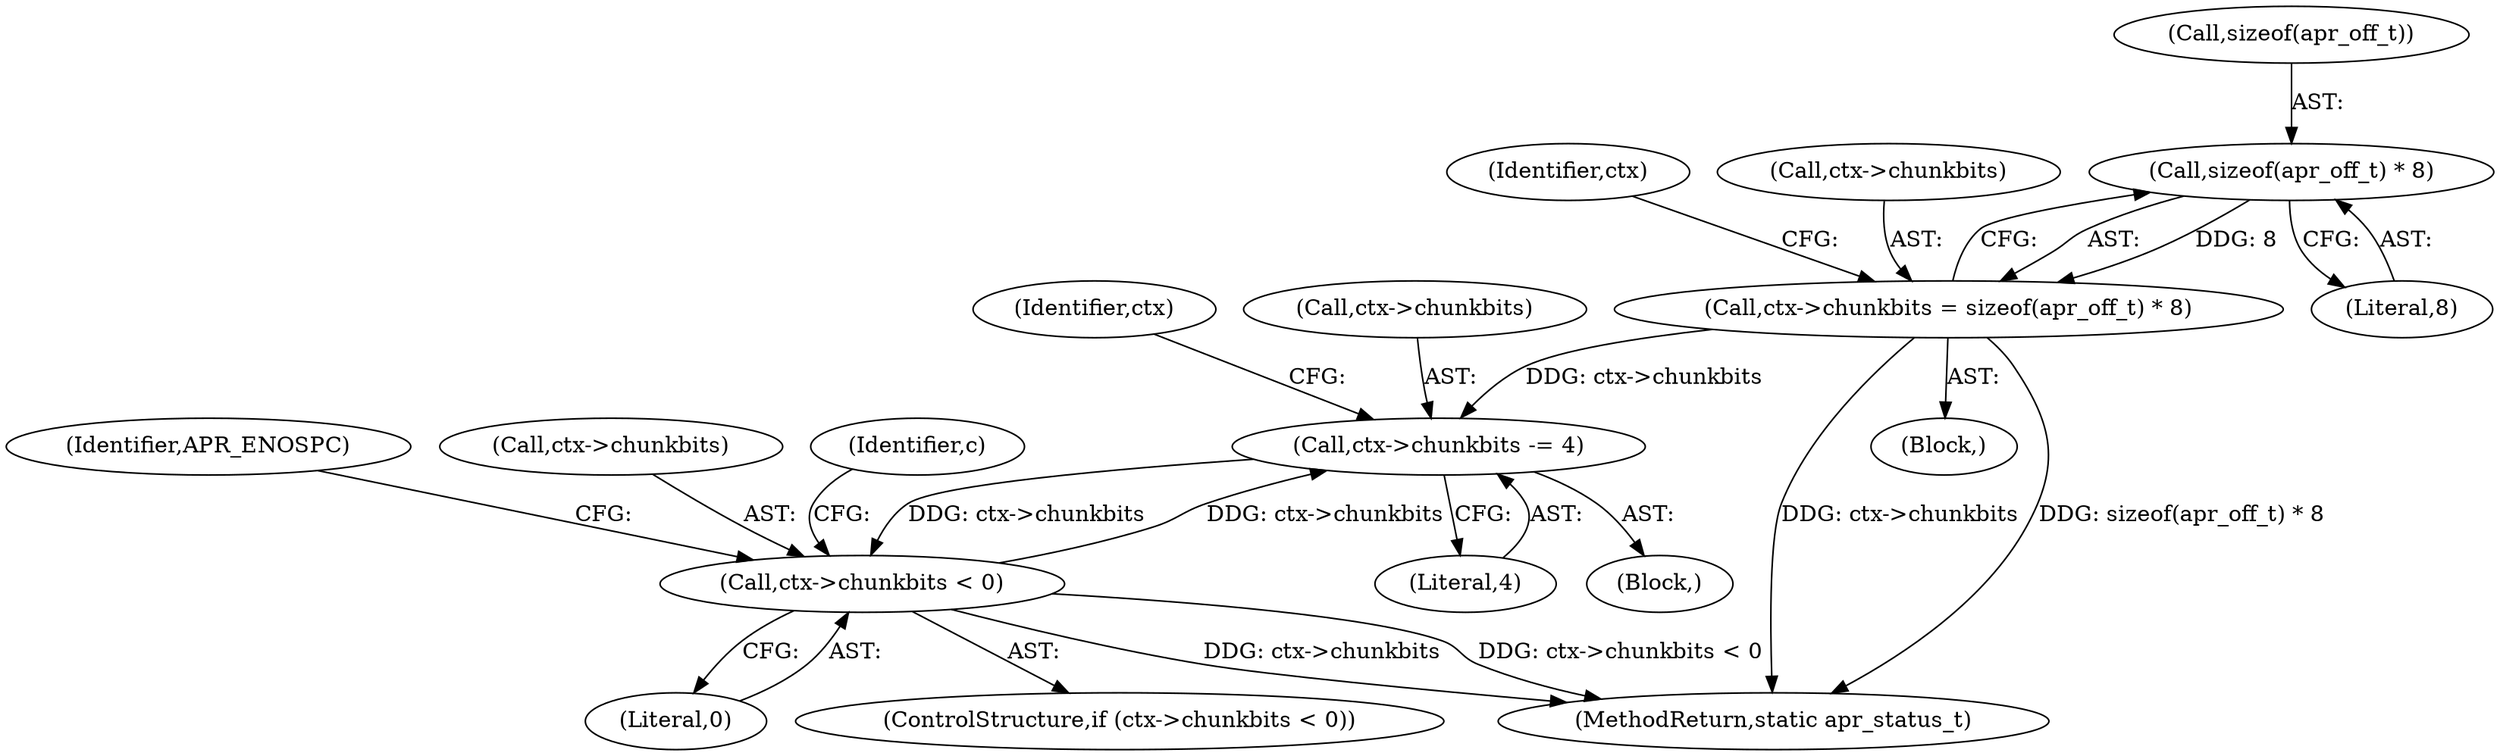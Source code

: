 digraph "0_httpd_e427c41257957b57036d5a549b260b6185d1dd73_0@API" {
"1000214" [label="(Call,sizeof(apr_off_t) * 8)"];
"1000210" [label="(Call,ctx->chunkbits = sizeof(apr_off_t) * 8)"];
"1000317" [label="(Call,ctx->chunkbits -= 4)"];
"1000323" [label="(Call,ctx->chunkbits < 0)"];
"1000325" [label="(Identifier,ctx)"];
"1000321" [label="(Literal,4)"];
"1000431" [label="(MethodReturn,static apr_status_t)"];
"1000330" [label="(Identifier,APR_ENOSPC)"];
"1000217" [label="(Literal,8)"];
"1000190" [label="(Block,)"];
"1000317" [label="(Call,ctx->chunkbits -= 4)"];
"1000210" [label="(Call,ctx->chunkbits = sizeof(apr_off_t) * 8)"];
"1000220" [label="(Identifier,ctx)"];
"1000318" [label="(Call,ctx->chunkbits)"];
"1000214" [label="(Call,sizeof(apr_off_t) * 8)"];
"1000215" [label="(Call,sizeof(apr_off_t))"];
"1000211" [label="(Call,ctx->chunkbits)"];
"1000323" [label="(Call,ctx->chunkbits < 0)"];
"1000324" [label="(Call,ctx->chunkbits)"];
"1000334" [label="(Identifier,c)"];
"1000327" [label="(Literal,0)"];
"1000302" [label="(Block,)"];
"1000322" [label="(ControlStructure,if (ctx->chunkbits < 0))"];
"1000214" -> "1000210"  [label="AST: "];
"1000214" -> "1000217"  [label="CFG: "];
"1000215" -> "1000214"  [label="AST: "];
"1000217" -> "1000214"  [label="AST: "];
"1000210" -> "1000214"  [label="CFG: "];
"1000214" -> "1000210"  [label="DDG: 8"];
"1000210" -> "1000190"  [label="AST: "];
"1000211" -> "1000210"  [label="AST: "];
"1000220" -> "1000210"  [label="CFG: "];
"1000210" -> "1000431"  [label="DDG: sizeof(apr_off_t) * 8"];
"1000210" -> "1000431"  [label="DDG: ctx->chunkbits"];
"1000210" -> "1000317"  [label="DDG: ctx->chunkbits"];
"1000317" -> "1000302"  [label="AST: "];
"1000317" -> "1000321"  [label="CFG: "];
"1000318" -> "1000317"  [label="AST: "];
"1000321" -> "1000317"  [label="AST: "];
"1000325" -> "1000317"  [label="CFG: "];
"1000323" -> "1000317"  [label="DDG: ctx->chunkbits"];
"1000317" -> "1000323"  [label="DDG: ctx->chunkbits"];
"1000323" -> "1000322"  [label="AST: "];
"1000323" -> "1000327"  [label="CFG: "];
"1000324" -> "1000323"  [label="AST: "];
"1000327" -> "1000323"  [label="AST: "];
"1000330" -> "1000323"  [label="CFG: "];
"1000334" -> "1000323"  [label="CFG: "];
"1000323" -> "1000431"  [label="DDG: ctx->chunkbits"];
"1000323" -> "1000431"  [label="DDG: ctx->chunkbits < 0"];
}
